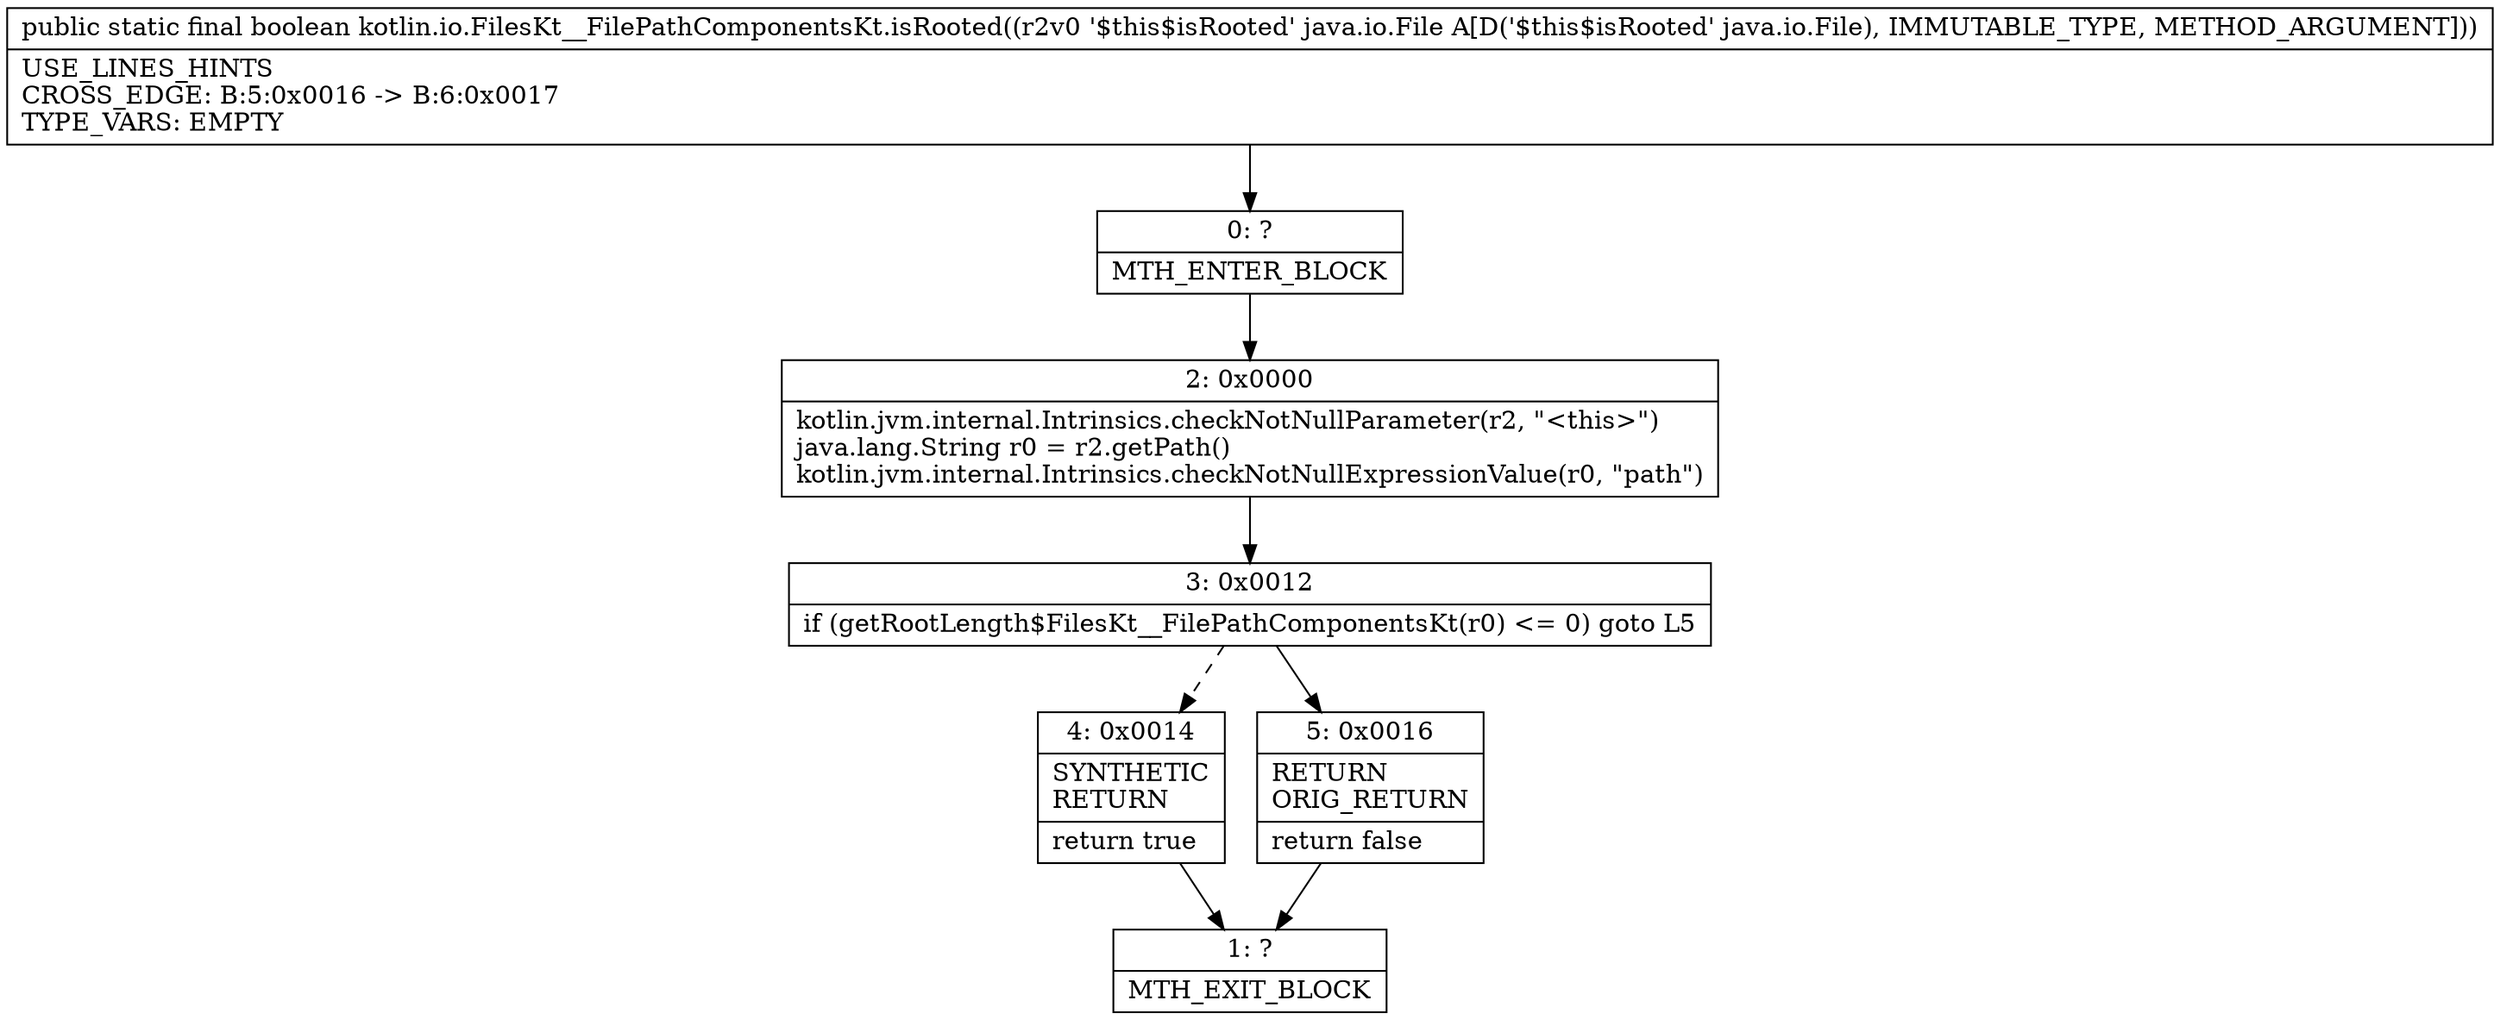 digraph "CFG forkotlin.io.FilesKt__FilePathComponentsKt.isRooted(Ljava\/io\/File;)Z" {
Node_0 [shape=record,label="{0\:\ ?|MTH_ENTER_BLOCK\l}"];
Node_2 [shape=record,label="{2\:\ 0x0000|kotlin.jvm.internal.Intrinsics.checkNotNullParameter(r2, \"\<this\>\")\ljava.lang.String r0 = r2.getPath()\lkotlin.jvm.internal.Intrinsics.checkNotNullExpressionValue(r0, \"path\")\l}"];
Node_3 [shape=record,label="{3\:\ 0x0012|if (getRootLength$FilesKt__FilePathComponentsKt(r0) \<= 0) goto L5\l}"];
Node_4 [shape=record,label="{4\:\ 0x0014|SYNTHETIC\lRETURN\l|return true\l}"];
Node_1 [shape=record,label="{1\:\ ?|MTH_EXIT_BLOCK\l}"];
Node_5 [shape=record,label="{5\:\ 0x0016|RETURN\lORIG_RETURN\l|return false\l}"];
MethodNode[shape=record,label="{public static final boolean kotlin.io.FilesKt__FilePathComponentsKt.isRooted((r2v0 '$this$isRooted' java.io.File A[D('$this$isRooted' java.io.File), IMMUTABLE_TYPE, METHOD_ARGUMENT]))  | USE_LINES_HINTS\lCROSS_EDGE: B:5:0x0016 \-\> B:6:0x0017\lTYPE_VARS: EMPTY\l}"];
MethodNode -> Node_0;Node_0 -> Node_2;
Node_2 -> Node_3;
Node_3 -> Node_4[style=dashed];
Node_3 -> Node_5;
Node_4 -> Node_1;
Node_5 -> Node_1;
}

